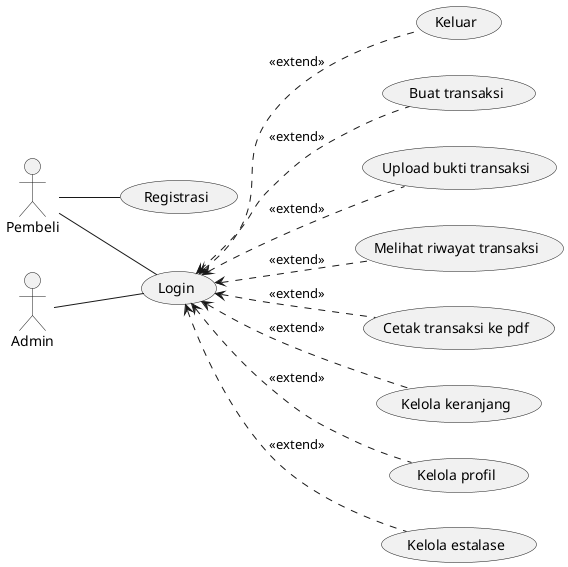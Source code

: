 @startuml
left to right direction

actor Pembeli as usr
actor Admin as root

(Login) as signin
(Registrasi) as signup
(Keluar) as signout
(Buat transaksi) as trx
(Upload bukti transaksi) as up_trx_receipt
(Melihat riwayat transaksi) as trx_history
(Cetak transaksi ke pdf) as pdf_trx
(Kelola keranjang) as mng_cart
(Kelola profil) as mng_profile
(Kelola estalase) as stock

usr -- signin
usr -- signup

root -- signin

signin <.. trx: <<extend>>
signin <.. up_trx_receipt: <<extend>>
signin <.. trx_history: <<extend>>
signin <.. pdf_trx: <<extend>>
signin <.. mng_cart: <<extend>>
signin <.. mng_profile: <<extend>>
signin <.. signout: <<extend>>

signin <.. stock: <<extend>>

@enduml
